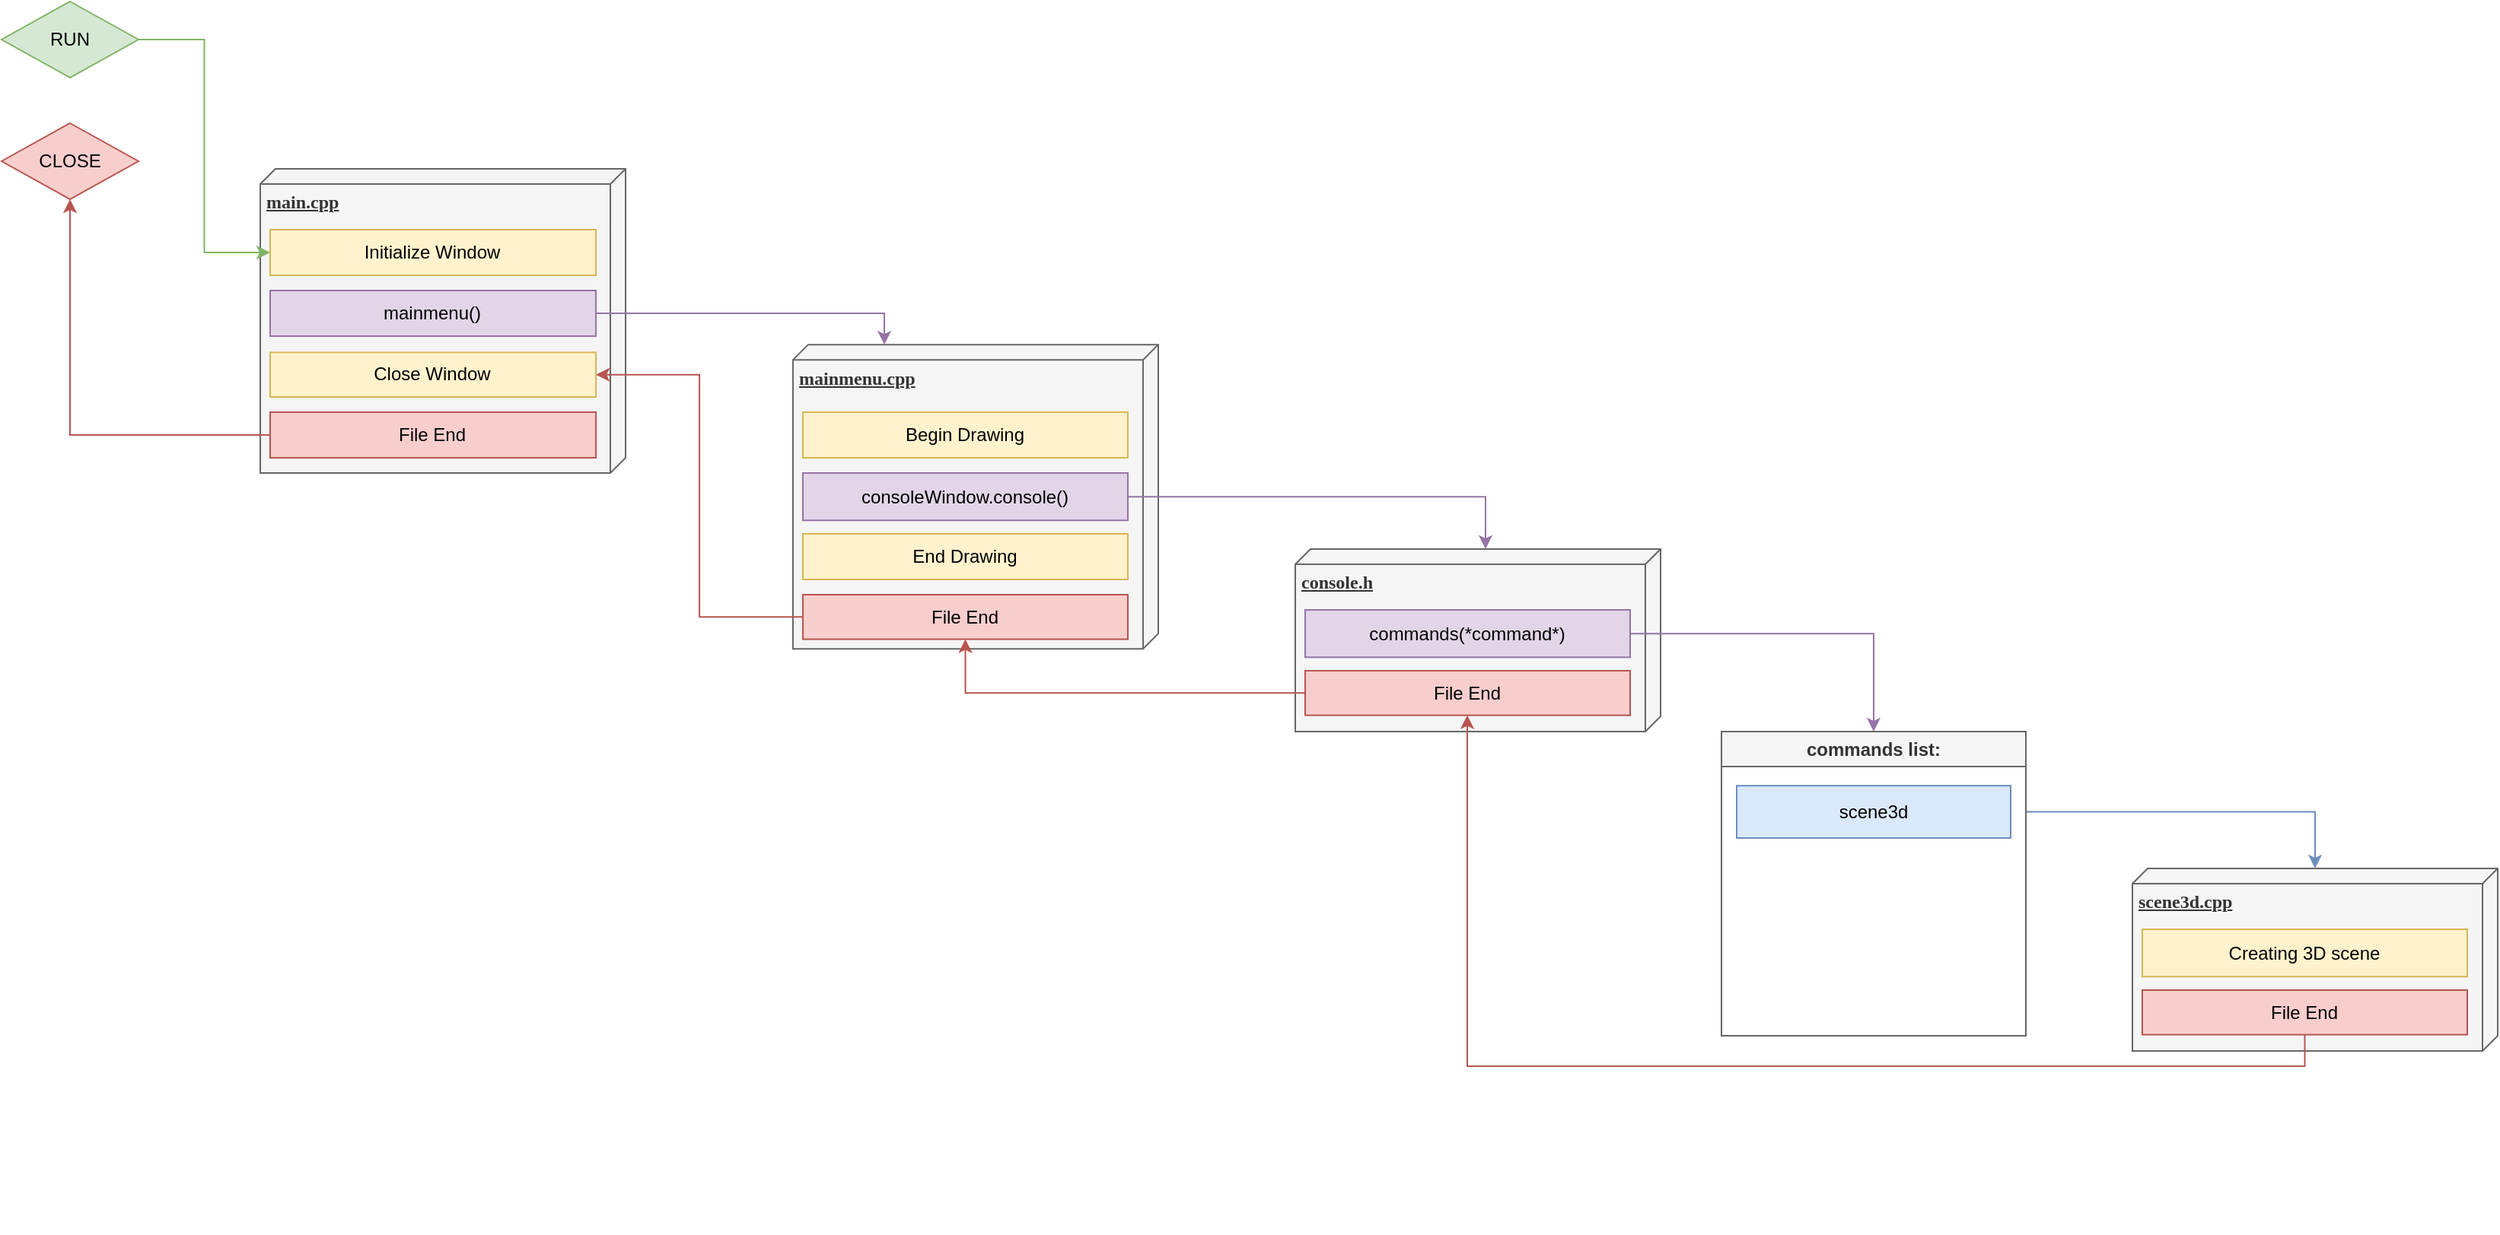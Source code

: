 <mxfile version="24.2.5" type="device">
  <diagram name="Page-1" id="5f0bae14-7c28-e335-631c-24af17079c00">
    <mxGraphModel dx="1470" dy="1128" grid="1" gridSize="10" guides="1" tooltips="1" connect="1" arrows="1" fold="1" page="1" pageScale="1" pageWidth="1100" pageHeight="850" background="none" math="0" shadow="0">
      <root>
        <mxCell id="0" />
        <mxCell id="1" parent="0" />
        <mxCell id="lrv2F8mN0EqkoiA1O3Oc-9" value="" style="group" parent="1" vertex="1" connectable="0">
          <mxGeometry x="200" y="170" width="240" height="310" as="geometry" />
        </mxCell>
        <mxCell id="lrv2F8mN0EqkoiA1O3Oc-22" value="" style="group" parent="lrv2F8mN0EqkoiA1O3Oc-9" vertex="1" connectable="0">
          <mxGeometry y="-10" width="240" height="310" as="geometry" />
        </mxCell>
        <mxCell id="39150e848f15840c-1" value="&lt;u&gt;&lt;b&gt;main.cpp&lt;/b&gt;&lt;/u&gt;&lt;div&gt;&lt;br&gt;&lt;/div&gt;&lt;div&gt;&lt;br&gt;&lt;/div&gt;" style="verticalAlign=top;align=left;spacingTop=8;spacingLeft=2;spacingRight=12;shape=cube;size=10;direction=south;fontStyle=0;html=1;rounded=0;shadow=0;comic=0;labelBackgroundColor=none;strokeWidth=1;fontFamily=Verdana;fontSize=12;fillColor=#f5f5f5;fontColor=#333333;strokeColor=#666666;" parent="lrv2F8mN0EqkoiA1O3Oc-22" vertex="1">
          <mxGeometry width="240" height="200" as="geometry" />
        </mxCell>
        <mxCell id="lrv2F8mN0EqkoiA1O3Oc-4" value="mainmenu()" style="rounded=0;whiteSpace=wrap;html=1;fillColor=#e1d5e7;strokeColor=#9673a6;" parent="lrv2F8mN0EqkoiA1O3Oc-22" vertex="1">
          <mxGeometry x="6.49" y="80" width="214.05" height="30" as="geometry" />
        </mxCell>
        <mxCell id="lrv2F8mN0EqkoiA1O3Oc-19" value="Initialize Window" style="rounded=0;whiteSpace=wrap;html=1;fillColor=#fff2cc;strokeColor=#d6b656;" parent="lrv2F8mN0EqkoiA1O3Oc-22" vertex="1">
          <mxGeometry x="6.49" y="40" width="214.05" height="30" as="geometry" />
        </mxCell>
        <mxCell id="lrv2F8mN0EqkoiA1O3Oc-23" value="Close Window" style="rounded=0;whiteSpace=wrap;html=1;fillColor=#fff2cc;strokeColor=#d6b656;" parent="lrv2F8mN0EqkoiA1O3Oc-22" vertex="1">
          <mxGeometry x="6.49" y="120.71" width="214.05" height="29.29" as="geometry" />
        </mxCell>
        <mxCell id="lrv2F8mN0EqkoiA1O3Oc-34" value="File End" style="rounded=0;whiteSpace=wrap;html=1;fillColor=#f8cecc;strokeColor=#b85450;" parent="lrv2F8mN0EqkoiA1O3Oc-22" vertex="1">
          <mxGeometry x="6.49" y="160" width="214.05" height="30" as="geometry" />
        </mxCell>
        <mxCell id="lrv2F8mN0EqkoiA1O3Oc-39" style="edgeStyle=orthogonalEdgeStyle;rounded=0;orthogonalLoop=1;jettySize=auto;html=1;entryX=0;entryY=0.5;entryDx=0;entryDy=0;fillColor=#d5e8d4;strokeColor=#82b366;" parent="1" source="lrv2F8mN0EqkoiA1O3Oc-13" target="lrv2F8mN0EqkoiA1O3Oc-19" edge="1">
          <mxGeometry relative="1" as="geometry" />
        </mxCell>
        <mxCell id="lrv2F8mN0EqkoiA1O3Oc-13" value="RUN" style="rhombus;whiteSpace=wrap;html=1;fillColor=#d5e8d4;strokeColor=#82b366;" parent="1" vertex="1">
          <mxGeometry x="30" y="50" width="90" height="50" as="geometry" />
        </mxCell>
        <mxCell id="lrv2F8mN0EqkoiA1O3Oc-24" value="CLOSE" style="rhombus;whiteSpace=wrap;html=1;fillColor=#f8cecc;strokeColor=#b85450;" parent="1" vertex="1">
          <mxGeometry x="30" y="130" width="90" height="50" as="geometry" />
        </mxCell>
        <mxCell id="lrv2F8mN0EqkoiA1O3Oc-27" value="" style="group" parent="1" vertex="1" connectable="0">
          <mxGeometry x="550" y="280" width="240" height="240" as="geometry" />
        </mxCell>
        <mxCell id="lrv2F8mN0EqkoiA1O3Oc-28" value="" style="group" parent="lrv2F8mN0EqkoiA1O3Oc-27" vertex="1" connectable="0">
          <mxGeometry width="240" height="240" as="geometry" />
        </mxCell>
        <mxCell id="lrv2F8mN0EqkoiA1O3Oc-53" value="" style="group" parent="lrv2F8mN0EqkoiA1O3Oc-28" vertex="1" connectable="0">
          <mxGeometry y="-4.42" width="240" height="200" as="geometry" />
        </mxCell>
        <mxCell id="lrv2F8mN0EqkoiA1O3Oc-29" value="&lt;u&gt;&lt;b&gt;mainmenu.cpp&lt;/b&gt;&lt;/u&gt;&lt;div&gt;&lt;br&gt;&lt;/div&gt;&lt;div&gt;&lt;br&gt;&lt;/div&gt;" style="verticalAlign=top;align=left;spacingTop=8;spacingLeft=2;spacingRight=12;shape=cube;size=10;direction=south;fontStyle=0;html=1;rounded=0;shadow=0;comic=0;labelBackgroundColor=none;strokeWidth=1;fontFamily=Verdana;fontSize=12;fillColor=#f5f5f5;fontColor=#333333;strokeColor=#666666;" parent="lrv2F8mN0EqkoiA1O3Oc-53" vertex="1">
          <mxGeometry width="240" height="200" as="geometry" />
        </mxCell>
        <mxCell id="lrv2F8mN0EqkoiA1O3Oc-30" value="consoleWindow.console()" style="rounded=0;whiteSpace=wrap;html=1;fillColor=#e1d5e7;strokeColor=#9673a6;" parent="lrv2F8mN0EqkoiA1O3Oc-53" vertex="1">
          <mxGeometry x="6.49" y="84.42" width="213.51" height="31.15" as="geometry" />
        </mxCell>
        <mxCell id="lrv2F8mN0EqkoiA1O3Oc-31" value="Begin Drawing" style="rounded=0;whiteSpace=wrap;html=1;fillColor=#fff2cc;strokeColor=#d6b656;" parent="lrv2F8mN0EqkoiA1O3Oc-53" vertex="1">
          <mxGeometry x="6.49" y="44.42" width="213.51" height="30" as="geometry" />
        </mxCell>
        <mxCell id="lrv2F8mN0EqkoiA1O3Oc-32" value="File End" style="rounded=0;whiteSpace=wrap;html=1;fillColor=#f8cecc;strokeColor=#b85450;" parent="lrv2F8mN0EqkoiA1O3Oc-53" vertex="1">
          <mxGeometry x="6.49" y="164.42" width="213.51" height="29.29" as="geometry" />
        </mxCell>
        <mxCell id="lrv2F8mN0EqkoiA1O3Oc-50" value="End Drawing" style="rounded=0;whiteSpace=wrap;html=1;fillColor=#fff2cc;strokeColor=#d6b656;" parent="lrv2F8mN0EqkoiA1O3Oc-53" vertex="1">
          <mxGeometry x="6.49" y="124.42" width="213.51" height="30" as="geometry" />
        </mxCell>
        <mxCell id="lrv2F8mN0EqkoiA1O3Oc-35" style="edgeStyle=orthogonalEdgeStyle;rounded=0;orthogonalLoop=1;jettySize=auto;html=1;fillColor=#f8cecc;strokeColor=#b85450;" parent="1" source="lrv2F8mN0EqkoiA1O3Oc-34" target="lrv2F8mN0EqkoiA1O3Oc-24" edge="1">
          <mxGeometry relative="1" as="geometry" />
        </mxCell>
        <mxCell id="lrv2F8mN0EqkoiA1O3Oc-37" style="edgeStyle=orthogonalEdgeStyle;rounded=0;orthogonalLoop=1;jettySize=auto;html=1;entryX=0;entryY=0;entryDx=0;entryDy=180;entryPerimeter=0;fillColor=#e1d5e7;strokeColor=#9673a6;" parent="1" source="lrv2F8mN0EqkoiA1O3Oc-4" target="lrv2F8mN0EqkoiA1O3Oc-29" edge="1">
          <mxGeometry relative="1" as="geometry" />
        </mxCell>
        <mxCell id="lrv2F8mN0EqkoiA1O3Oc-38" style="edgeStyle=orthogonalEdgeStyle;rounded=0;orthogonalLoop=1;jettySize=auto;html=1;entryX=1;entryY=0.5;entryDx=0;entryDy=0;fillColor=#f8cecc;strokeColor=#b85450;" parent="1" source="lrv2F8mN0EqkoiA1O3Oc-32" target="lrv2F8mN0EqkoiA1O3Oc-23" edge="1">
          <mxGeometry relative="1" as="geometry" />
        </mxCell>
        <mxCell id="lrv2F8mN0EqkoiA1O3Oc-40" value="" style="group" parent="1" vertex="1" connectable="0">
          <mxGeometry x="880" y="410" width="240" height="240" as="geometry" />
        </mxCell>
        <mxCell id="lrv2F8mN0EqkoiA1O3Oc-41" value="" style="group" parent="lrv2F8mN0EqkoiA1O3Oc-40" vertex="1" connectable="0">
          <mxGeometry width="240" height="240" as="geometry" />
        </mxCell>
        <mxCell id="lrv2F8mN0EqkoiA1O3Oc-42" value="&lt;div&gt;&lt;b&gt;&lt;u&gt;console.h&lt;/u&gt;&lt;/b&gt;&lt;/div&gt;" style="verticalAlign=top;align=left;spacingTop=8;spacingLeft=2;spacingRight=12;shape=cube;size=10;direction=south;fontStyle=0;html=1;rounded=0;shadow=0;comic=0;labelBackgroundColor=none;strokeWidth=1;fontFamily=Verdana;fontSize=12;fillColor=#f5f5f5;fontColor=#333333;strokeColor=#666666;" parent="lrv2F8mN0EqkoiA1O3Oc-41" vertex="1">
          <mxGeometry width="240" height="120" as="geometry" />
        </mxCell>
        <mxCell id="lrv2F8mN0EqkoiA1O3Oc-43" value="commands(*command*)" style="rounded=0;whiteSpace=wrap;html=1;fillColor=#e1d5e7;strokeColor=#9673a6;" parent="lrv2F8mN0EqkoiA1O3Oc-41" vertex="1">
          <mxGeometry x="6.49" y="40" width="213.51" height="31.15" as="geometry" />
        </mxCell>
        <mxCell id="lrv2F8mN0EqkoiA1O3Oc-45" value="File End" style="rounded=0;whiteSpace=wrap;html=1;fillColor=#f8cecc;strokeColor=#b85450;" parent="lrv2F8mN0EqkoiA1O3Oc-41" vertex="1">
          <mxGeometry x="6.49" y="80" width="213.51" height="29.29" as="geometry" />
        </mxCell>
        <mxCell id="lrv2F8mN0EqkoiA1O3Oc-46" style="edgeStyle=orthogonalEdgeStyle;rounded=0;orthogonalLoop=1;jettySize=auto;html=1;entryX=0;entryY=0;entryDx=0;entryDy=115;entryPerimeter=0;fillColor=#e1d5e7;strokeColor=#9673a6;" parent="1" source="lrv2F8mN0EqkoiA1O3Oc-30" target="lrv2F8mN0EqkoiA1O3Oc-42" edge="1">
          <mxGeometry relative="1" as="geometry" />
        </mxCell>
        <mxCell id="lrv2F8mN0EqkoiA1O3Oc-56" style="edgeStyle=orthogonalEdgeStyle;rounded=0;orthogonalLoop=1;jettySize=auto;html=1;fillColor=#e1d5e7;strokeColor=#9673a6;" parent="1" source="lrv2F8mN0EqkoiA1O3Oc-43" target="lrv2F8mN0EqkoiA1O3Oc-55" edge="1">
          <mxGeometry relative="1" as="geometry" />
        </mxCell>
        <mxCell id="lrv2F8mN0EqkoiA1O3Oc-58" value="" style="group" parent="1" vertex="1" connectable="0">
          <mxGeometry x="1430" y="620" width="240" height="240" as="geometry" />
        </mxCell>
        <mxCell id="lrv2F8mN0EqkoiA1O3Oc-59" value="" style="group" parent="lrv2F8mN0EqkoiA1O3Oc-58" vertex="1" connectable="0">
          <mxGeometry width="240" height="240" as="geometry" />
        </mxCell>
        <mxCell id="lrv2F8mN0EqkoiA1O3Oc-60" value="&lt;div&gt;&lt;b&gt;&lt;u&gt;scene3d.cpp&lt;/u&gt;&lt;/b&gt;&lt;/div&gt;" style="verticalAlign=top;align=left;spacingTop=8;spacingLeft=2;spacingRight=12;shape=cube;size=10;direction=south;fontStyle=0;html=1;rounded=0;shadow=0;comic=0;labelBackgroundColor=none;strokeWidth=1;fontFamily=Verdana;fontSize=12;fillColor=#f5f5f5;fontColor=#333333;strokeColor=#666666;" parent="lrv2F8mN0EqkoiA1O3Oc-59" vertex="1">
          <mxGeometry width="240" height="120" as="geometry" />
        </mxCell>
        <mxCell id="lrv2F8mN0EqkoiA1O3Oc-61" value="Creating 3D scene" style="rounded=0;whiteSpace=wrap;html=1;fillColor=#fff2cc;strokeColor=#d6b656;" parent="lrv2F8mN0EqkoiA1O3Oc-59" vertex="1">
          <mxGeometry x="6.49" y="40" width="213.51" height="31.15" as="geometry" />
        </mxCell>
        <mxCell id="lrv2F8mN0EqkoiA1O3Oc-62" value="File End" style="rounded=0;whiteSpace=wrap;html=1;fillColor=#f8cecc;strokeColor=#b85450;" parent="lrv2F8mN0EqkoiA1O3Oc-59" vertex="1">
          <mxGeometry x="6.49" y="80" width="213.51" height="29.29" as="geometry" />
        </mxCell>
        <mxCell id="lrv2F8mN0EqkoiA1O3Oc-69" style="edgeStyle=orthogonalEdgeStyle;rounded=0;orthogonalLoop=1;jettySize=auto;html=1;fillColor=#f8cecc;strokeColor=#b85450;" parent="1" source="lrv2F8mN0EqkoiA1O3Oc-45" target="lrv2F8mN0EqkoiA1O3Oc-32" edge="1">
          <mxGeometry relative="1" as="geometry" />
        </mxCell>
        <mxCell id="lrv2F8mN0EqkoiA1O3Oc-71" style="edgeStyle=orthogonalEdgeStyle;rounded=0;orthogonalLoop=1;jettySize=auto;html=1;fillColor=#dae8fc;strokeColor=#6c8ebf;" parent="1" source="lrv2F8mN0EqkoiA1O3Oc-57" target="lrv2F8mN0EqkoiA1O3Oc-60" edge="1">
          <mxGeometry relative="1" as="geometry" />
        </mxCell>
        <mxCell id="lrv2F8mN0EqkoiA1O3Oc-72" style="edgeStyle=orthogonalEdgeStyle;rounded=0;orthogonalLoop=1;jettySize=auto;html=1;fillColor=#f8cecc;strokeColor=#b85450;" parent="1" source="lrv2F8mN0EqkoiA1O3Oc-62" target="lrv2F8mN0EqkoiA1O3Oc-45" edge="1">
          <mxGeometry relative="1" as="geometry">
            <Array as="points">
              <mxPoint x="1543" y="750" />
              <mxPoint x="993" y="750" />
            </Array>
          </mxGeometry>
        </mxCell>
        <mxCell id="lrv2F8mN0EqkoiA1O3Oc-55" value="commands list:" style="swimlane;whiteSpace=wrap;html=1;fillColor=#f5f5f5;swimlaneFillColor=default;fontColor=#333333;strokeColor=#666666;" parent="1" vertex="1">
          <mxGeometry x="1160" y="530" width="200" height="200" as="geometry" />
        </mxCell>
        <mxCell id="lrv2F8mN0EqkoiA1O3Oc-57" value="scene3d" style="rounded=0;whiteSpace=wrap;html=1;fillColor=#dae8fc;strokeColor=#6c8ebf;" parent="lrv2F8mN0EqkoiA1O3Oc-55" vertex="1">
          <mxGeometry x="10" y="35.58" width="180" height="34.42" as="geometry" />
        </mxCell>
      </root>
    </mxGraphModel>
  </diagram>
</mxfile>
